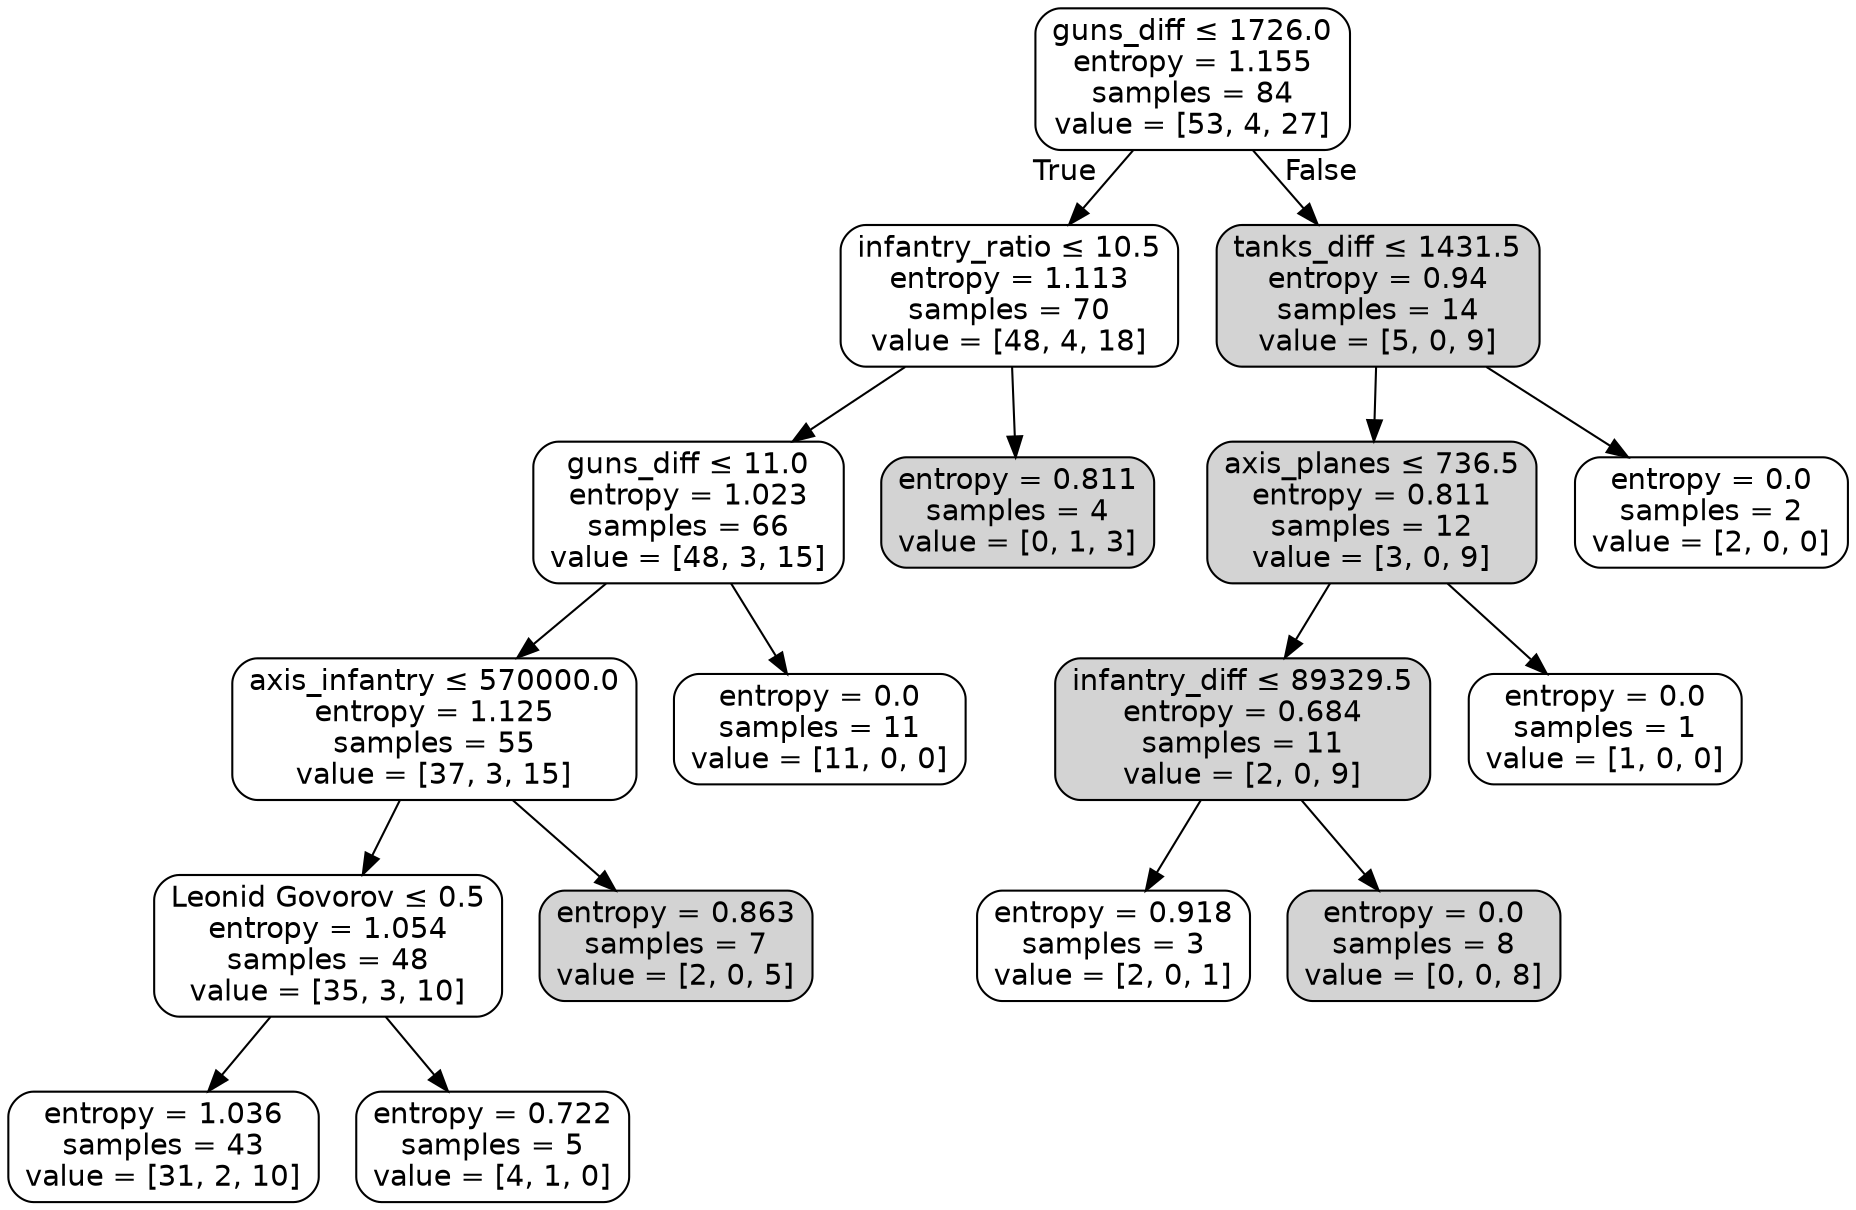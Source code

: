 digraph Tree {
node [shape=box, style="filled, rounded", color="black", fontname=helvetica] ;
edge [fontname=helvetica] ;
0 [label=<guns_diff &le; 1726.0<br/>entropy = 1.155<br/>samples = 84<br/>value = [53, 4, 27]>, fillcolor="white"] ;
1 [label=<infantry_ratio &le; 10.5<br/>entropy = 1.113<br/>samples = 70<br/>value = [48, 4, 18]>, fillcolor="white"] ;
0 -> 1 [labeldistance=2.5, labelangle=45, headlabel="True"] ;
2 [label=<guns_diff &le; 11.0<br/>entropy = 1.023<br/>samples = 66<br/>value = [48, 3, 15]>, fillcolor="white"] ;
1 -> 2 ;
3 [label=<axis_infantry &le; 570000.0<br/>entropy = 1.125<br/>samples = 55<br/>value = [37, 3, 15]>, fillcolor="white"] ;
2 -> 3 ;
4 [label=<Leonid Govorov &le; 0.5<br/>entropy = 1.054<br/>samples = 48<br/>value = [35, 3, 10]>, fillcolor="white"] ;
3 -> 4 ;
5 [label=<entropy = 1.036<br/>samples = 43<br/>value = [31, 2, 10]>, fillcolor="white"] ;
4 -> 5 ;
6 [label=<entropy = 0.722<br/>samples = 5<br/>value = [4, 1, 0]>, fillcolor="white"] ;
4 -> 6 ;
7 [label=<entropy = 0.863<br/>samples = 7<br/>value = [2, 0, 5]>, fillcolor="lightgrey"] ;
3 -> 7 ;
8 [label=<entropy = 0.0<br/>samples = 11<br/>value = [11, 0, 0]>, fillcolor="white"] ;
2 -> 8 ;
9 [label=<entropy = 0.811<br/>samples = 4<br/>value = [0, 1, 3]>, fillcolor="lightgrey"] ;
1 -> 9 ;
10 [label=<tanks_diff &le; 1431.5<br/>entropy = 0.94<br/>samples = 14<br/>value = [5, 0, 9]>, fillcolor="lightgrey"] ;
0 -> 10 [labeldistance=2.5, labelangle=-45, headlabel="False"] ;
11 [label=<axis_planes &le; 736.5<br/>entropy = 0.811<br/>samples = 12<br/>value = [3, 0, 9]>, fillcolor="lightgrey"] ;
10 -> 11 ;
12 [label=<infantry_diff &le; 89329.5<br/>entropy = 0.684<br/>samples = 11<br/>value = [2, 0, 9]>, fillcolor="lightgrey"] ;
11 -> 12 ;
13 [label=<entropy = 0.918<br/>samples = 3<br/>value = [2, 0, 1]>, fillcolor="white"] ;
12 -> 13 ;
14 [label=<entropy = 0.0<br/>samples = 8<br/>value = [0, 0, 8]>, fillcolor="lightgrey"] ;
12 -> 14 ;
15 [label=<entropy = 0.0<br/>samples = 1<br/>value = [1, 0, 0]>, fillcolor="white"] ;
11 -> 15 ;
16 [label=<entropy = 0.0<br/>samples = 2<br/>value = [2, 0, 0]>, fillcolor="white"] ;
10 -> 16 ;
}